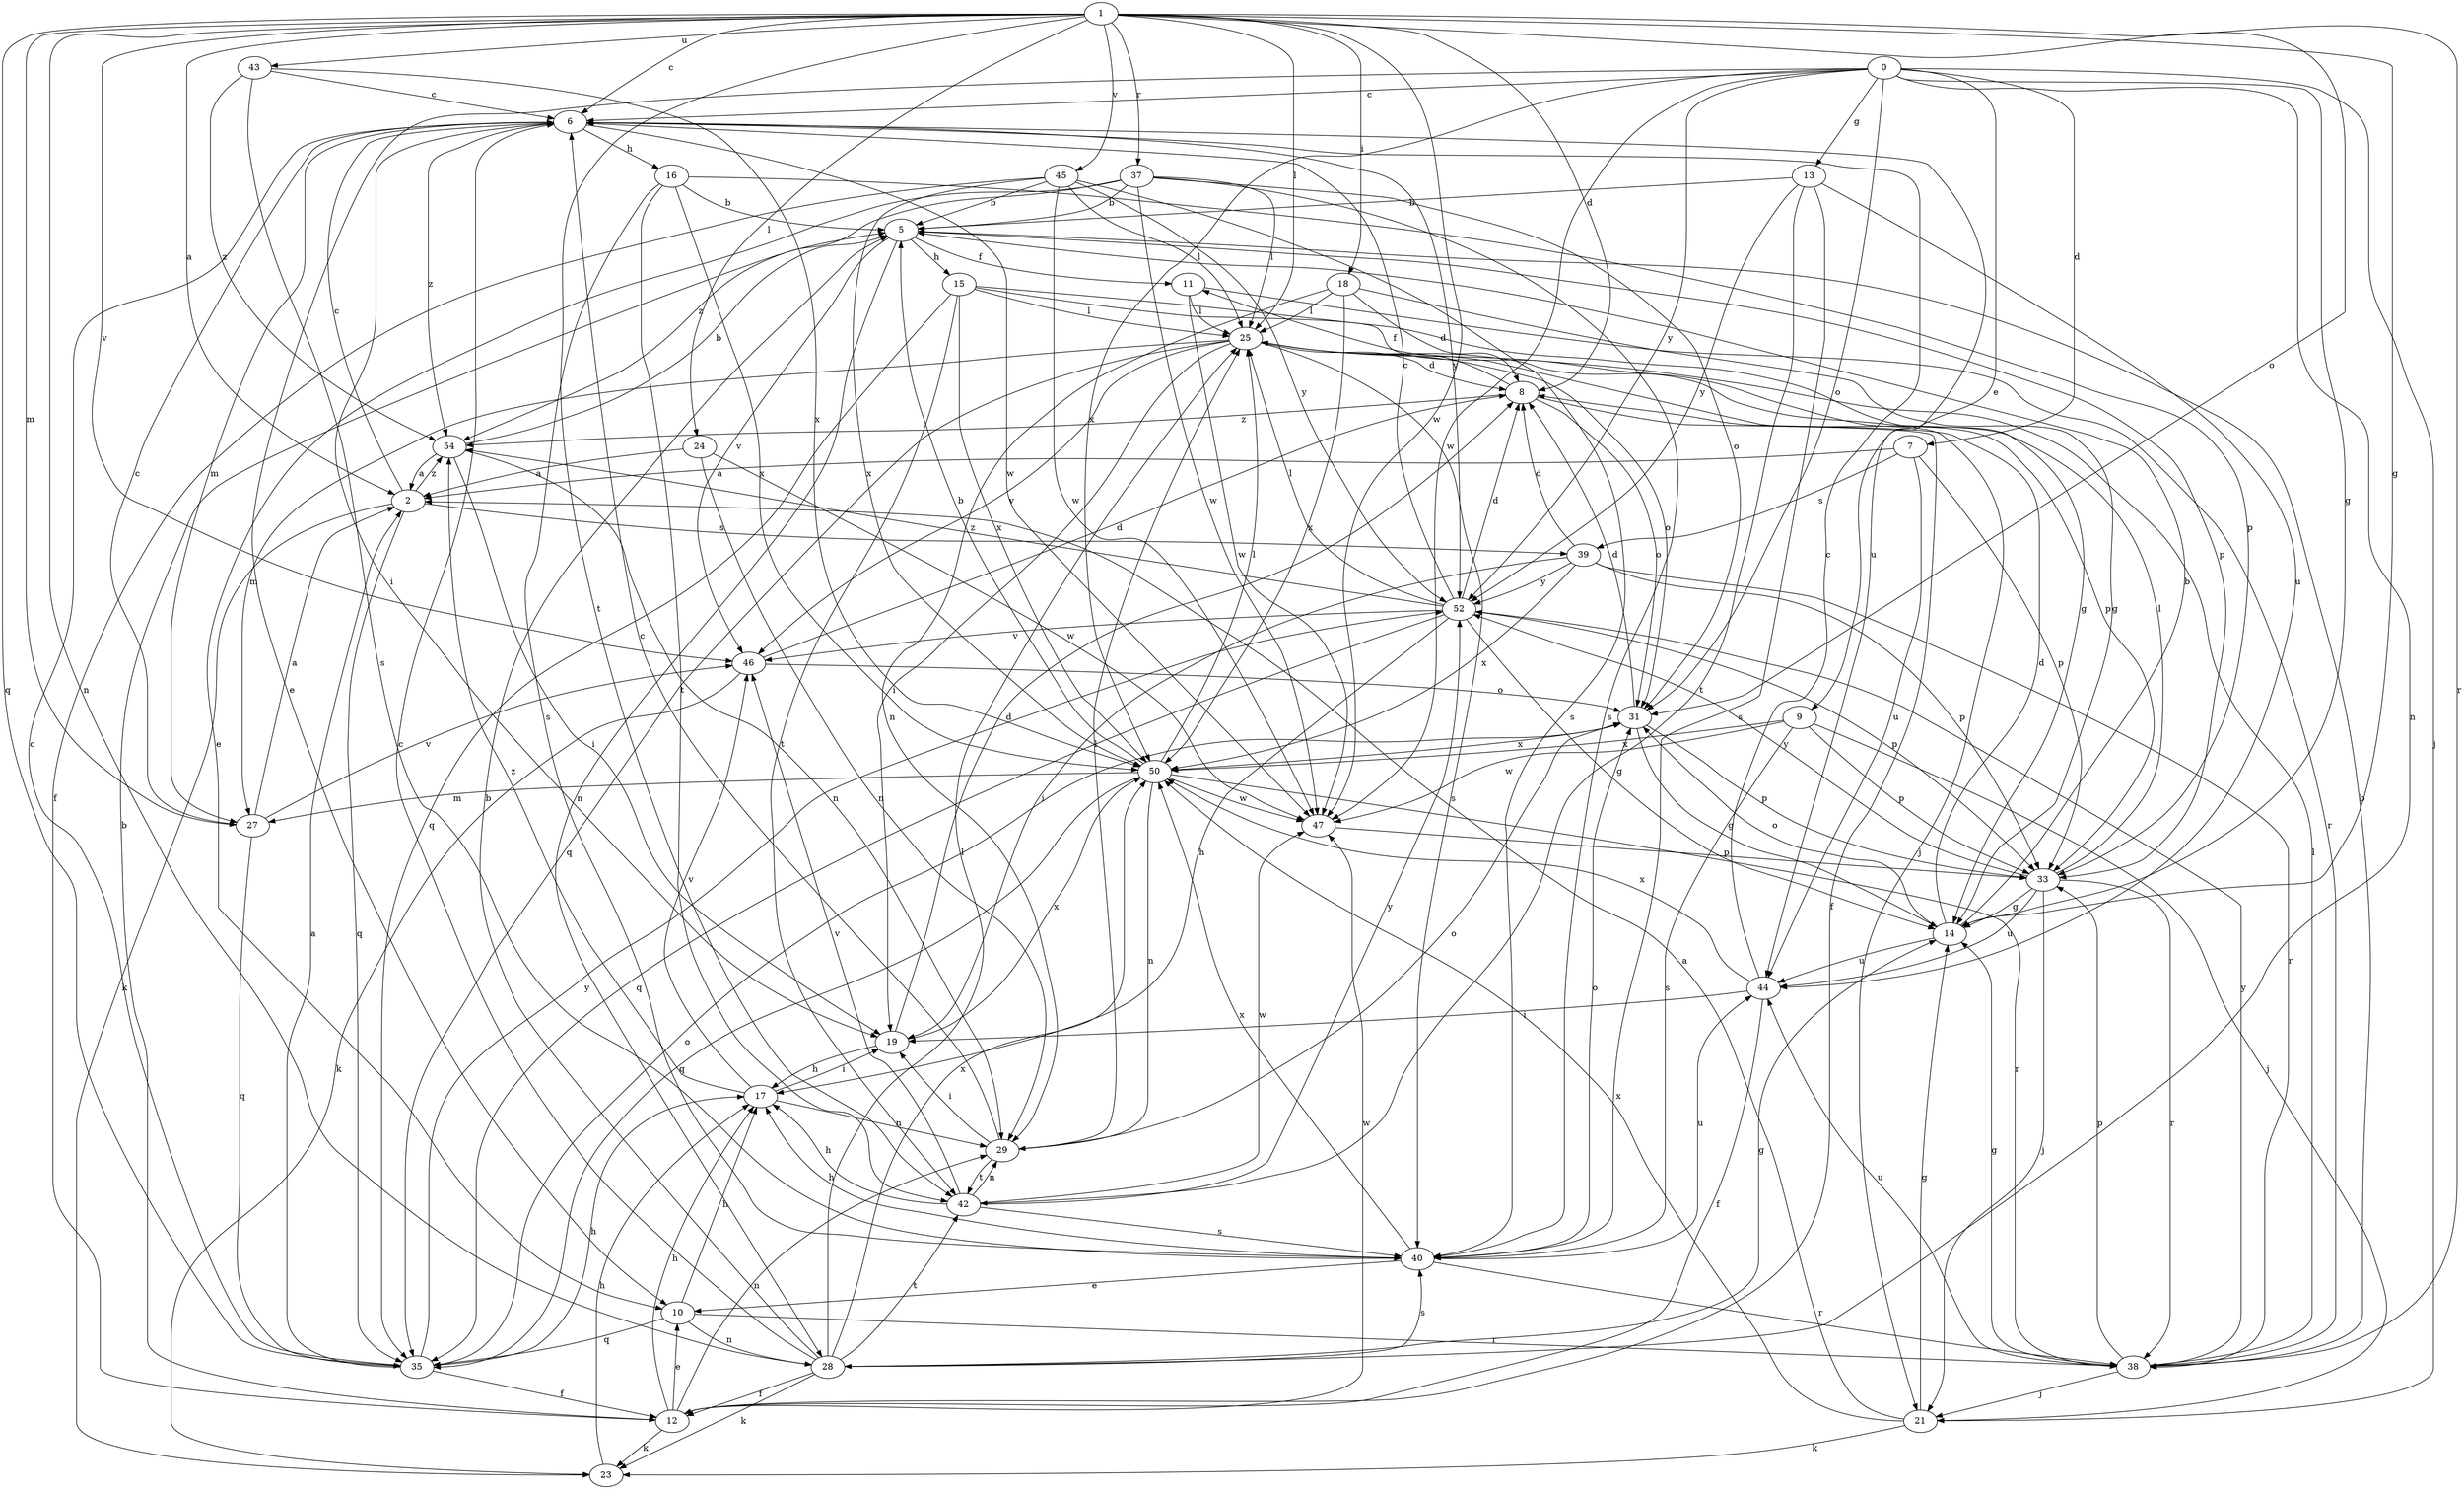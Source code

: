 strict digraph  {
0;
1;
2;
5;
6;
7;
8;
9;
10;
11;
12;
13;
14;
15;
16;
17;
18;
19;
21;
23;
24;
25;
27;
28;
29;
31;
33;
35;
37;
38;
39;
40;
42;
43;
44;
45;
46;
47;
50;
52;
54;
0 -> 6  [label=c];
0 -> 7  [label=d];
0 -> 9  [label=e];
0 -> 10  [label=e];
0 -> 13  [label=g];
0 -> 14  [label=g];
0 -> 21  [label=j];
0 -> 28  [label=n];
0 -> 31  [label=o];
0 -> 47  [label=w];
0 -> 50  [label=x];
0 -> 52  [label=y];
1 -> 2  [label=a];
1 -> 6  [label=c];
1 -> 8  [label=d];
1 -> 14  [label=g];
1 -> 18  [label=i];
1 -> 24  [label=l];
1 -> 25  [label=l];
1 -> 27  [label=m];
1 -> 28  [label=n];
1 -> 31  [label=o];
1 -> 35  [label=q];
1 -> 37  [label=r];
1 -> 38  [label=r];
1 -> 42  [label=t];
1 -> 43  [label=u];
1 -> 45  [label=v];
1 -> 46  [label=v];
1 -> 47  [label=w];
2 -> 6  [label=c];
2 -> 23  [label=k];
2 -> 35  [label=q];
2 -> 39  [label=s];
2 -> 54  [label=z];
5 -> 11  [label=f];
5 -> 15  [label=h];
5 -> 28  [label=n];
5 -> 33  [label=p];
5 -> 46  [label=v];
6 -> 16  [label=h];
6 -> 19  [label=i];
6 -> 27  [label=m];
6 -> 44  [label=u];
6 -> 47  [label=w];
6 -> 52  [label=y];
6 -> 54  [label=z];
7 -> 2  [label=a];
7 -> 33  [label=p];
7 -> 39  [label=s];
7 -> 44  [label=u];
8 -> 11  [label=f];
8 -> 12  [label=f];
8 -> 31  [label=o];
8 -> 54  [label=z];
9 -> 21  [label=j];
9 -> 33  [label=p];
9 -> 40  [label=s];
9 -> 47  [label=w];
9 -> 50  [label=x];
10 -> 17  [label=h];
10 -> 28  [label=n];
10 -> 35  [label=q];
10 -> 38  [label=r];
11 -> 25  [label=l];
11 -> 38  [label=r];
11 -> 47  [label=w];
12 -> 5  [label=b];
12 -> 10  [label=e];
12 -> 17  [label=h];
12 -> 23  [label=k];
12 -> 29  [label=n];
12 -> 47  [label=w];
13 -> 5  [label=b];
13 -> 40  [label=s];
13 -> 42  [label=t];
13 -> 44  [label=u];
13 -> 52  [label=y];
14 -> 5  [label=b];
14 -> 8  [label=d];
14 -> 31  [label=o];
14 -> 44  [label=u];
15 -> 14  [label=g];
15 -> 21  [label=j];
15 -> 25  [label=l];
15 -> 35  [label=q];
15 -> 42  [label=t];
15 -> 50  [label=x];
16 -> 5  [label=b];
16 -> 33  [label=p];
16 -> 40  [label=s];
16 -> 42  [label=t];
16 -> 50  [label=x];
17 -> 19  [label=i];
17 -> 29  [label=n];
17 -> 46  [label=v];
17 -> 54  [label=z];
18 -> 8  [label=d];
18 -> 14  [label=g];
18 -> 25  [label=l];
18 -> 29  [label=n];
18 -> 50  [label=x];
19 -> 8  [label=d];
19 -> 17  [label=h];
19 -> 50  [label=x];
21 -> 2  [label=a];
21 -> 14  [label=g];
21 -> 23  [label=k];
21 -> 50  [label=x];
23 -> 17  [label=h];
24 -> 2  [label=a];
24 -> 29  [label=n];
24 -> 47  [label=w];
25 -> 8  [label=d];
25 -> 19  [label=i];
25 -> 27  [label=m];
25 -> 31  [label=o];
25 -> 33  [label=p];
25 -> 35  [label=q];
25 -> 40  [label=s];
25 -> 46  [label=v];
27 -> 2  [label=a];
27 -> 6  [label=c];
27 -> 35  [label=q];
27 -> 46  [label=v];
28 -> 5  [label=b];
28 -> 6  [label=c];
28 -> 12  [label=f];
28 -> 14  [label=g];
28 -> 23  [label=k];
28 -> 25  [label=l];
28 -> 40  [label=s];
28 -> 42  [label=t];
28 -> 50  [label=x];
29 -> 6  [label=c];
29 -> 19  [label=i];
29 -> 25  [label=l];
29 -> 31  [label=o];
29 -> 42  [label=t];
31 -> 8  [label=d];
31 -> 14  [label=g];
31 -> 33  [label=p];
31 -> 50  [label=x];
33 -> 14  [label=g];
33 -> 21  [label=j];
33 -> 25  [label=l];
33 -> 38  [label=r];
33 -> 44  [label=u];
33 -> 52  [label=y];
35 -> 2  [label=a];
35 -> 6  [label=c];
35 -> 12  [label=f];
35 -> 17  [label=h];
35 -> 31  [label=o];
35 -> 52  [label=y];
37 -> 5  [label=b];
37 -> 10  [label=e];
37 -> 25  [label=l];
37 -> 31  [label=o];
37 -> 40  [label=s];
37 -> 47  [label=w];
37 -> 54  [label=z];
38 -> 5  [label=b];
38 -> 14  [label=g];
38 -> 21  [label=j];
38 -> 25  [label=l];
38 -> 33  [label=p];
38 -> 44  [label=u];
38 -> 52  [label=y];
39 -> 8  [label=d];
39 -> 19  [label=i];
39 -> 33  [label=p];
39 -> 38  [label=r];
39 -> 50  [label=x];
39 -> 52  [label=y];
40 -> 10  [label=e];
40 -> 17  [label=h];
40 -> 31  [label=o];
40 -> 38  [label=r];
40 -> 44  [label=u];
40 -> 50  [label=x];
42 -> 17  [label=h];
42 -> 29  [label=n];
42 -> 40  [label=s];
42 -> 46  [label=v];
42 -> 47  [label=w];
42 -> 52  [label=y];
43 -> 6  [label=c];
43 -> 40  [label=s];
43 -> 50  [label=x];
43 -> 54  [label=z];
44 -> 6  [label=c];
44 -> 12  [label=f];
44 -> 19  [label=i];
44 -> 50  [label=x];
45 -> 5  [label=b];
45 -> 12  [label=f];
45 -> 25  [label=l];
45 -> 40  [label=s];
45 -> 47  [label=w];
45 -> 50  [label=x];
45 -> 52  [label=y];
46 -> 8  [label=d];
46 -> 23  [label=k];
46 -> 31  [label=o];
47 -> 33  [label=p];
50 -> 5  [label=b];
50 -> 25  [label=l];
50 -> 27  [label=m];
50 -> 29  [label=n];
50 -> 35  [label=q];
50 -> 38  [label=r];
50 -> 47  [label=w];
52 -> 6  [label=c];
52 -> 8  [label=d];
52 -> 14  [label=g];
52 -> 17  [label=h];
52 -> 25  [label=l];
52 -> 33  [label=p];
52 -> 35  [label=q];
52 -> 46  [label=v];
52 -> 54  [label=z];
54 -> 2  [label=a];
54 -> 5  [label=b];
54 -> 19  [label=i];
54 -> 29  [label=n];
}

